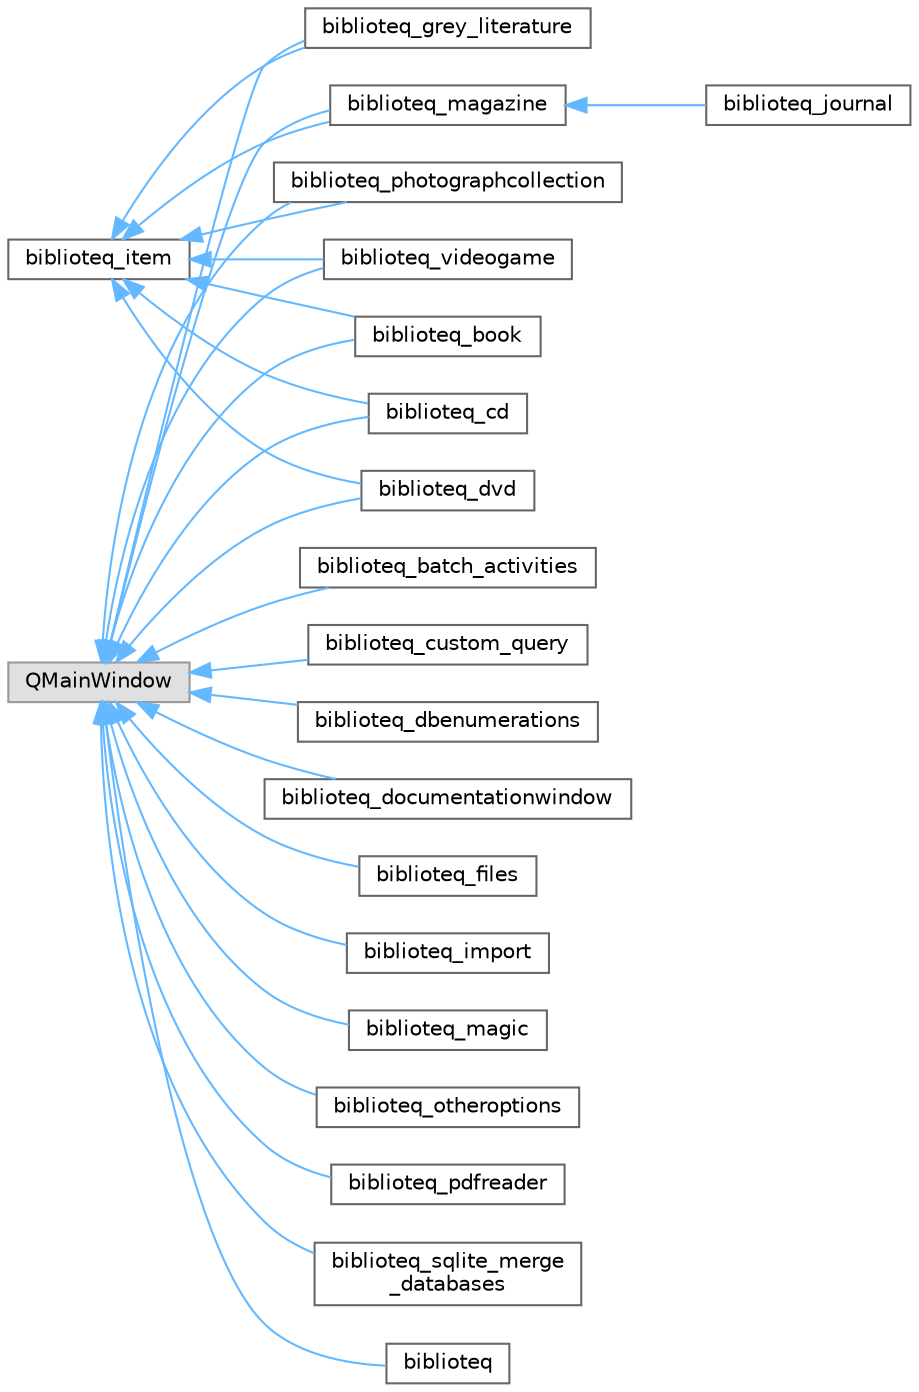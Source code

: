 digraph "Graphical Class Hierarchy"
{
 // LATEX_PDF_SIZE
  bgcolor="transparent";
  edge [fontname=Helvetica,fontsize=10,labelfontname=Helvetica,labelfontsize=10];
  node [fontname=Helvetica,fontsize=10,shape=box,height=0.2,width=0.4];
  rankdir="LR";
  Node0 [id="Node000000",label="biblioteq_item",height=0.2,width=0.4,color="grey40", fillcolor="white", style="filled",URL="$classbiblioteq__item.html",tooltip=" "];
  Node0 -> Node1 [id="edge1_Node000000_Node000001",dir="back",color="steelblue1",style="solid",tooltip=" "];
  Node1 [id="Node000001",label="biblioteq_book",height=0.2,width=0.4,color="grey40", fillcolor="white", style="filled",URL="$classbiblioteq__book.html",tooltip=" "];
  Node0 -> Node5 [id="edge2_Node000000_Node000005",dir="back",color="steelblue1",style="solid",tooltip=" "];
  Node5 [id="Node000005",label="biblioteq_cd",height=0.2,width=0.4,color="grey40", fillcolor="white", style="filled",URL="$classbiblioteq__cd.html",tooltip=" "];
  Node0 -> Node9 [id="edge3_Node000000_Node000009",dir="back",color="steelblue1",style="solid",tooltip=" "];
  Node9 [id="Node000009",label="biblioteq_dvd",height=0.2,width=0.4,color="grey40", fillcolor="white", style="filled",URL="$classbiblioteq__dvd.html",tooltip=" "];
  Node0 -> Node11 [id="edge4_Node000000_Node000011",dir="back",color="steelblue1",style="solid",tooltip=" "];
  Node11 [id="Node000011",label="biblioteq_grey_literature",height=0.2,width=0.4,color="grey40", fillcolor="white", style="filled",URL="$classbiblioteq__grey__literature.html",tooltip=" "];
  Node0 -> Node13 [id="edge5_Node000000_Node000013",dir="back",color="steelblue1",style="solid",tooltip=" "];
  Node13 [id="Node000013",label="biblioteq_magazine",height=0.2,width=0.4,color="grey40", fillcolor="white", style="filled",URL="$classbiblioteq__magazine.html",tooltip=" "];
  Node13 -> Node14 [id="edge6_Node000013_Node000014",dir="back",color="steelblue1",style="solid",tooltip=" "];
  Node14 [id="Node000014",label="biblioteq_journal",height=0.2,width=0.4,color="grey40", fillcolor="white", style="filled",URL="$classbiblioteq__journal.html",tooltip=" "];
  Node0 -> Node18 [id="edge7_Node000000_Node000018",dir="back",color="steelblue1",style="solid",tooltip=" "];
  Node18 [id="Node000018",label="biblioteq_photographcollection",height=0.2,width=0.4,color="grey40", fillcolor="white", style="filled",URL="$classbiblioteq__photographcollection.html",tooltip=" "];
  Node0 -> Node20 [id="edge8_Node000000_Node000020",dir="back",color="steelblue1",style="solid",tooltip=" "];
  Node20 [id="Node000020",label="biblioteq_videogame",height=0.2,width=0.4,color="grey40", fillcolor="white", style="filled",URL="$classbiblioteq__videogame.html",tooltip=" "];
  Node2 [id="Node000002",label="QMainWindow",height=0.2,width=0.4,color="grey60", fillcolor="#E0E0E0", style="filled",tooltip=" "];
  Node2 -> Node3 [id="edge9_Node000002_Node000003",dir="back",color="steelblue1",style="solid",tooltip=" "];
  Node3 [id="Node000003",label="biblioteq",height=0.2,width=0.4,color="grey40", fillcolor="white", style="filled",URL="$classbiblioteq.html",tooltip=" "];
  Node2 -> Node4 [id="edge10_Node000002_Node000004",dir="back",color="steelblue1",style="solid",tooltip=" "];
  Node4 [id="Node000004",label="biblioteq_batch_activities",height=0.2,width=0.4,color="grey40", fillcolor="white", style="filled",URL="$classbiblioteq__batch__activities.html",tooltip=" "];
  Node2 -> Node1 [id="edge11_Node000002_Node000001",dir="back",color="steelblue1",style="solid",tooltip=" "];
  Node2 -> Node5 [id="edge12_Node000002_Node000005",dir="back",color="steelblue1",style="solid",tooltip=" "];
  Node2 -> Node6 [id="edge13_Node000002_Node000006",dir="back",color="steelblue1",style="solid",tooltip=" "];
  Node6 [id="Node000006",label="biblioteq_custom_query",height=0.2,width=0.4,color="grey40", fillcolor="white", style="filled",URL="$classbiblioteq__custom__query.html",tooltip=" "];
  Node2 -> Node7 [id="edge14_Node000002_Node000007",dir="back",color="steelblue1",style="solid",tooltip=" "];
  Node7 [id="Node000007",label="biblioteq_dbenumerations",height=0.2,width=0.4,color="grey40", fillcolor="white", style="filled",URL="$classbiblioteq__dbenumerations.html",tooltip=" "];
  Node2 -> Node8 [id="edge15_Node000002_Node000008",dir="back",color="steelblue1",style="solid",tooltip=" "];
  Node8 [id="Node000008",label="biblioteq_documentationwindow",height=0.2,width=0.4,color="grey40", fillcolor="white", style="filled",URL="$classbiblioteq__documentationwindow.html",tooltip=" "];
  Node2 -> Node9 [id="edge16_Node000002_Node000009",dir="back",color="steelblue1",style="solid",tooltip=" "];
  Node2 -> Node10 [id="edge17_Node000002_Node000010",dir="back",color="steelblue1",style="solid",tooltip=" "];
  Node10 [id="Node000010",label="biblioteq_files",height=0.2,width=0.4,color="grey40", fillcolor="white", style="filled",URL="$classbiblioteq__files.html",tooltip=" "];
  Node2 -> Node11 [id="edge18_Node000002_Node000011",dir="back",color="steelblue1",style="solid",tooltip=" "];
  Node2 -> Node12 [id="edge19_Node000002_Node000012",dir="back",color="steelblue1",style="solid",tooltip=" "];
  Node12 [id="Node000012",label="biblioteq_import",height=0.2,width=0.4,color="grey40", fillcolor="white", style="filled",URL="$classbiblioteq__import.html",tooltip=" "];
  Node2 -> Node13 [id="edge20_Node000002_Node000013",dir="back",color="steelblue1",style="solid",tooltip=" "];
  Node2 -> Node15 [id="edge21_Node000002_Node000015",dir="back",color="steelblue1",style="solid",tooltip=" "];
  Node15 [id="Node000015",label="biblioteq_magic",height=0.2,width=0.4,color="grey40", fillcolor="white", style="filled",URL="$classbiblioteq__magic.html",tooltip=" "];
  Node2 -> Node16 [id="edge22_Node000002_Node000016",dir="back",color="steelblue1",style="solid",tooltip=" "];
  Node16 [id="Node000016",label="biblioteq_otheroptions",height=0.2,width=0.4,color="grey40", fillcolor="white", style="filled",URL="$classbiblioteq__otheroptions.html",tooltip=" "];
  Node2 -> Node17 [id="edge23_Node000002_Node000017",dir="back",color="steelblue1",style="solid",tooltip=" "];
  Node17 [id="Node000017",label="biblioteq_pdfreader",height=0.2,width=0.4,color="grey40", fillcolor="white", style="filled",URL="$classbiblioteq__pdfreader.html",tooltip=" "];
  Node2 -> Node18 [id="edge24_Node000002_Node000018",dir="back",color="steelblue1",style="solid",tooltip=" "];
  Node2 -> Node19 [id="edge25_Node000002_Node000019",dir="back",color="steelblue1",style="solid",tooltip=" "];
  Node19 [id="Node000019",label="biblioteq_sqlite_merge\l_databases",height=0.2,width=0.4,color="grey40", fillcolor="white", style="filled",URL="$classbiblioteq__sqlite__merge__databases.html",tooltip=" "];
  Node2 -> Node20 [id="edge26_Node000002_Node000020",dir="back",color="steelblue1",style="solid",tooltip=" "];
}
